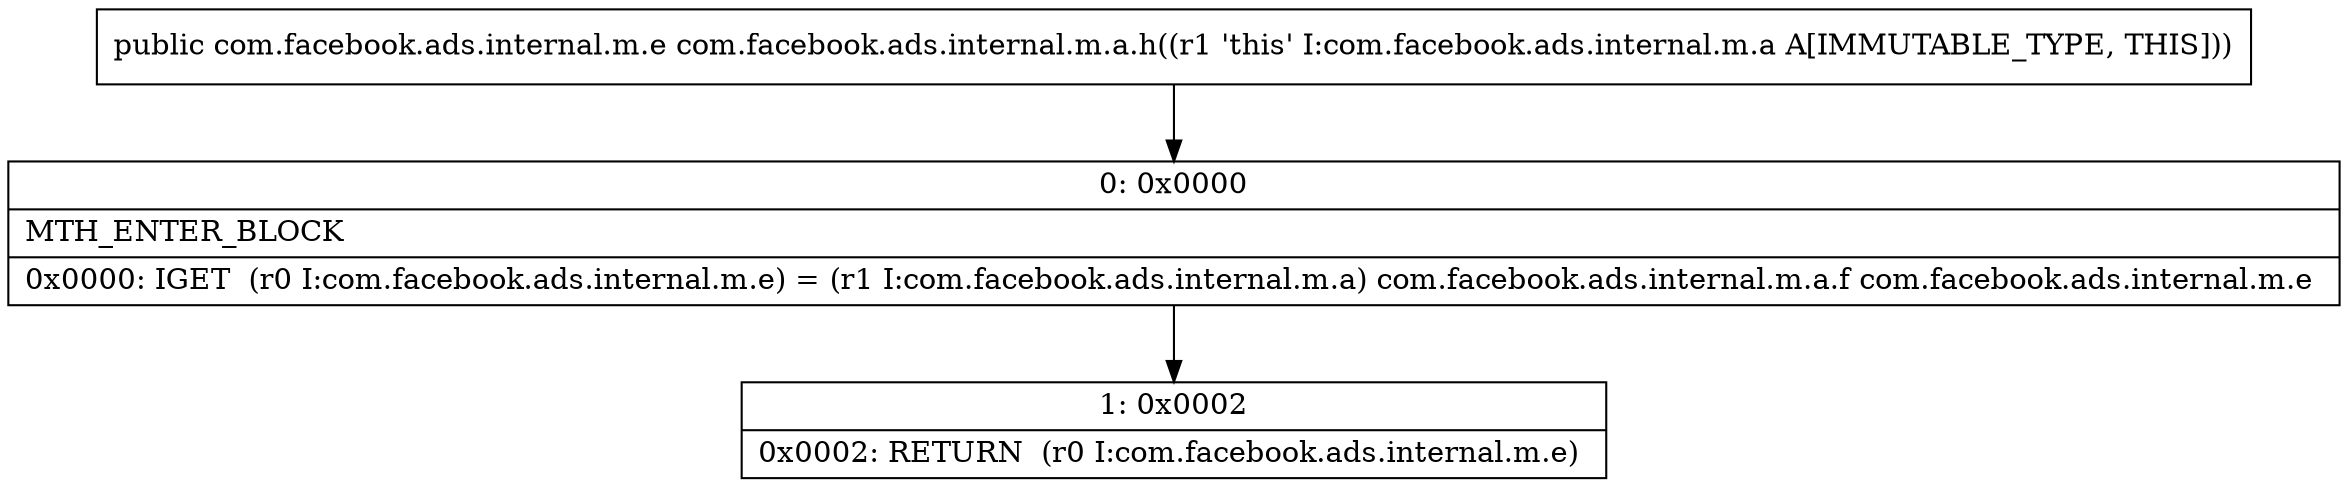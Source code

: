 digraph "CFG forcom.facebook.ads.internal.m.a.h()Lcom\/facebook\/ads\/internal\/m\/e;" {
Node_0 [shape=record,label="{0\:\ 0x0000|MTH_ENTER_BLOCK\l|0x0000: IGET  (r0 I:com.facebook.ads.internal.m.e) = (r1 I:com.facebook.ads.internal.m.a) com.facebook.ads.internal.m.a.f com.facebook.ads.internal.m.e \l}"];
Node_1 [shape=record,label="{1\:\ 0x0002|0x0002: RETURN  (r0 I:com.facebook.ads.internal.m.e) \l}"];
MethodNode[shape=record,label="{public com.facebook.ads.internal.m.e com.facebook.ads.internal.m.a.h((r1 'this' I:com.facebook.ads.internal.m.a A[IMMUTABLE_TYPE, THIS])) }"];
MethodNode -> Node_0;
Node_0 -> Node_1;
}

